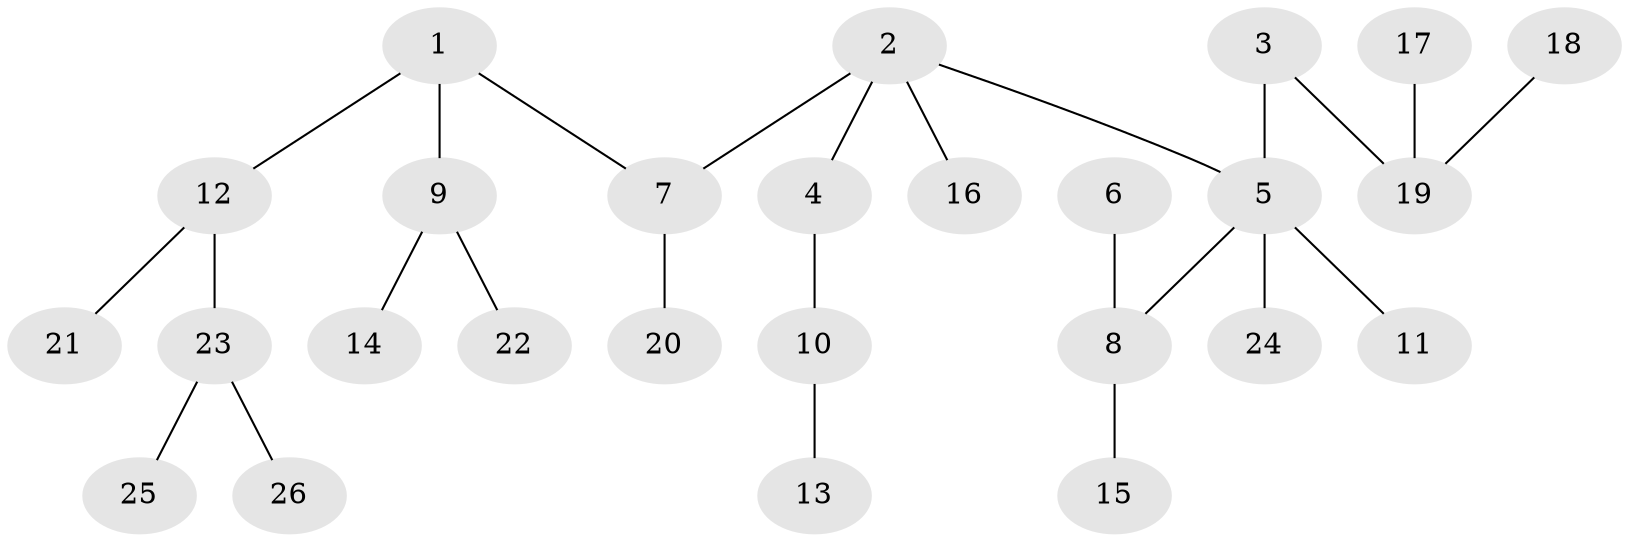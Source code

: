 // original degree distribution, {5: 0.0196078431372549, 3: 0.0784313725490196, 6: 0.0196078431372549, 2: 0.39215686274509803, 4: 0.0784313725490196, 1: 0.4117647058823529}
// Generated by graph-tools (version 1.1) at 2025/50/03/09/25 03:50:18]
// undirected, 26 vertices, 25 edges
graph export_dot {
graph [start="1"]
  node [color=gray90,style=filled];
  1;
  2;
  3;
  4;
  5;
  6;
  7;
  8;
  9;
  10;
  11;
  12;
  13;
  14;
  15;
  16;
  17;
  18;
  19;
  20;
  21;
  22;
  23;
  24;
  25;
  26;
  1 -- 7 [weight=1.0];
  1 -- 9 [weight=1.0];
  1 -- 12 [weight=1.0];
  2 -- 4 [weight=1.0];
  2 -- 5 [weight=1.0];
  2 -- 7 [weight=1.0];
  2 -- 16 [weight=1.0];
  3 -- 5 [weight=1.0];
  3 -- 19 [weight=1.0];
  4 -- 10 [weight=1.0];
  5 -- 8 [weight=1.0];
  5 -- 11 [weight=1.0];
  5 -- 24 [weight=1.0];
  6 -- 8 [weight=1.0];
  7 -- 20 [weight=1.0];
  8 -- 15 [weight=1.0];
  9 -- 14 [weight=1.0];
  9 -- 22 [weight=1.0];
  10 -- 13 [weight=1.0];
  12 -- 21 [weight=1.0];
  12 -- 23 [weight=1.0];
  17 -- 19 [weight=1.0];
  18 -- 19 [weight=1.0];
  23 -- 25 [weight=1.0];
  23 -- 26 [weight=1.0];
}
